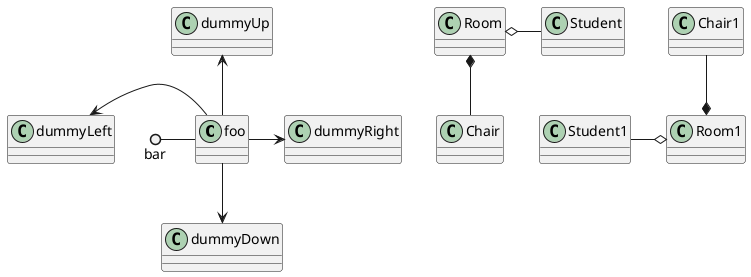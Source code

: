@startuml
class foo
bar ()- foo

Room o- Student
Room *-- Chair

Student1 -o Room1
Chair1 --* Room1

foo -l-> dummyLeft 
foo -r-> dummyRight 
foo -up-> dummyUp 
foo -down-> dummyDown
@enduml